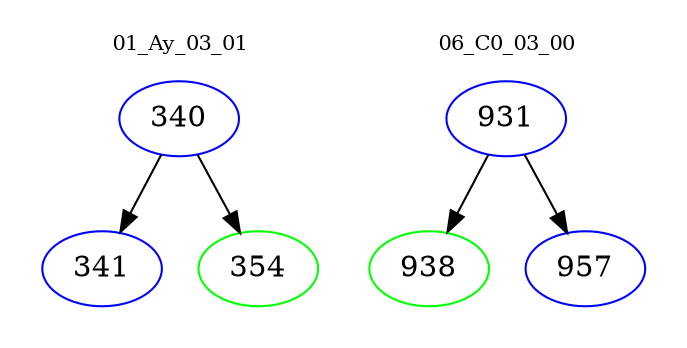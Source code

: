 digraph{
subgraph cluster_0 {
color = white
label = "01_Ay_03_01";
fontsize=10;
T0_340 [label="340", color="blue"]
T0_340 -> T0_341 [color="black"]
T0_341 [label="341", color="blue"]
T0_340 -> T0_354 [color="black"]
T0_354 [label="354", color="green"]
}
subgraph cluster_1 {
color = white
label = "06_C0_03_00";
fontsize=10;
T1_931 [label="931", color="blue"]
T1_931 -> T1_938 [color="black"]
T1_938 [label="938", color="green"]
T1_931 -> T1_957 [color="black"]
T1_957 [label="957", color="blue"]
}
}
